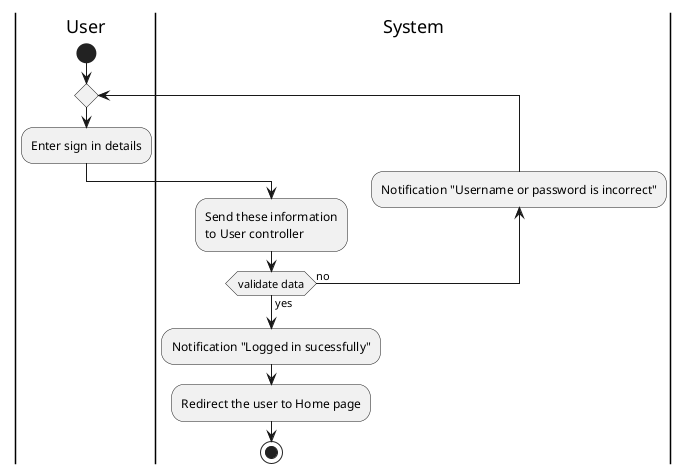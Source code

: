 @startuml
|User|
start
repeat 
:Enter sign in details;
|System|
:Send these information 
to User controller;
backward:Notification "Username or password is incorrect";
repeat while (validate data) is (no) not (yes)
:Notification "Logged in sucessfully";
:Redirect the user to Home page;
stop
@enduml